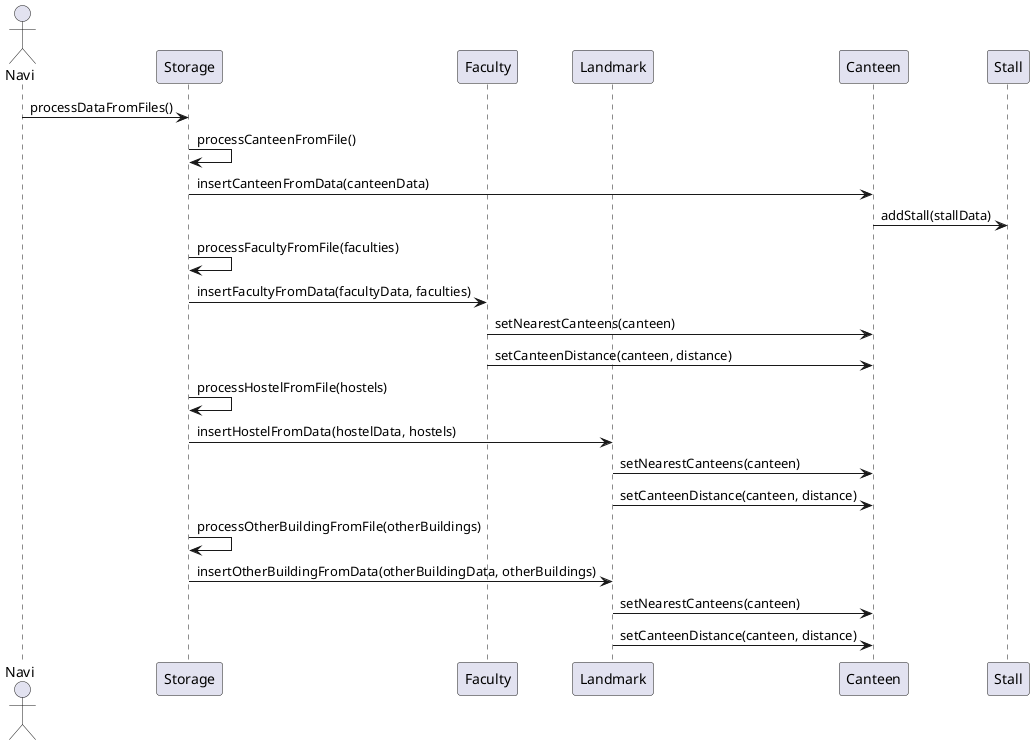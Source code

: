 @startuml

actor Navi
participant Storage
participant Faculty
participant Landmark
participant Canteen
participant Stall

Navi -> Storage : processDataFromFiles()
Storage -> Storage : processCanteenFromFile()
Storage -> Canteen : insertCanteenFromData(canteenData)
Canteen -> Stall : addStall(stallData)
Storage -> Storage : processFacultyFromFile(faculties)
Storage -> Faculty : insertFacultyFromData(facultyData, faculties)
Faculty -> Canteen : setNearestCanteens(canteen)
Faculty -> Canteen : setCanteenDistance(canteen, distance)
Storage -> Storage : processHostelFromFile(hostels)
Storage -> Landmark : insertHostelFromData(hostelData, hostels)
Landmark -> Canteen : setNearestCanteens(canteen)
Landmark -> Canteen : setCanteenDistance(canteen, distance)
Storage -> Storage : processOtherBuildingFromFile(otherBuildings)
Storage -> Landmark : insertOtherBuildingFromData(otherBuildingData, otherBuildings)
Landmark -> Canteen : setNearestCanteens(canteen)
Landmark -> Canteen : setCanteenDistance(canteen, distance)

@enduml
